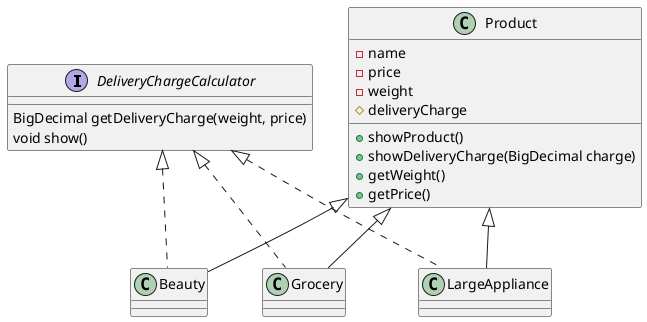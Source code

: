 @startuml
'https://plantuml.com/class-diagram

interface DeliveryChargeCalculator
class Beauty extends Product implements DeliveryChargeCalculator
class Grocery extends Product implements DeliveryChargeCalculator
class LargeAppliance extends Product implements DeliveryChargeCalculator


interface DeliveryChargeCalculator{
    BigDecimal getDeliveryCharge(weight, price)
    void show()
}

class Product{
    - name
    - price
    - weight
    # deliveryCharge

    + showProduct()
    + showDeliveryCharge(BigDecimal charge)
    + getWeight()
    + getPrice()
}

@enduml